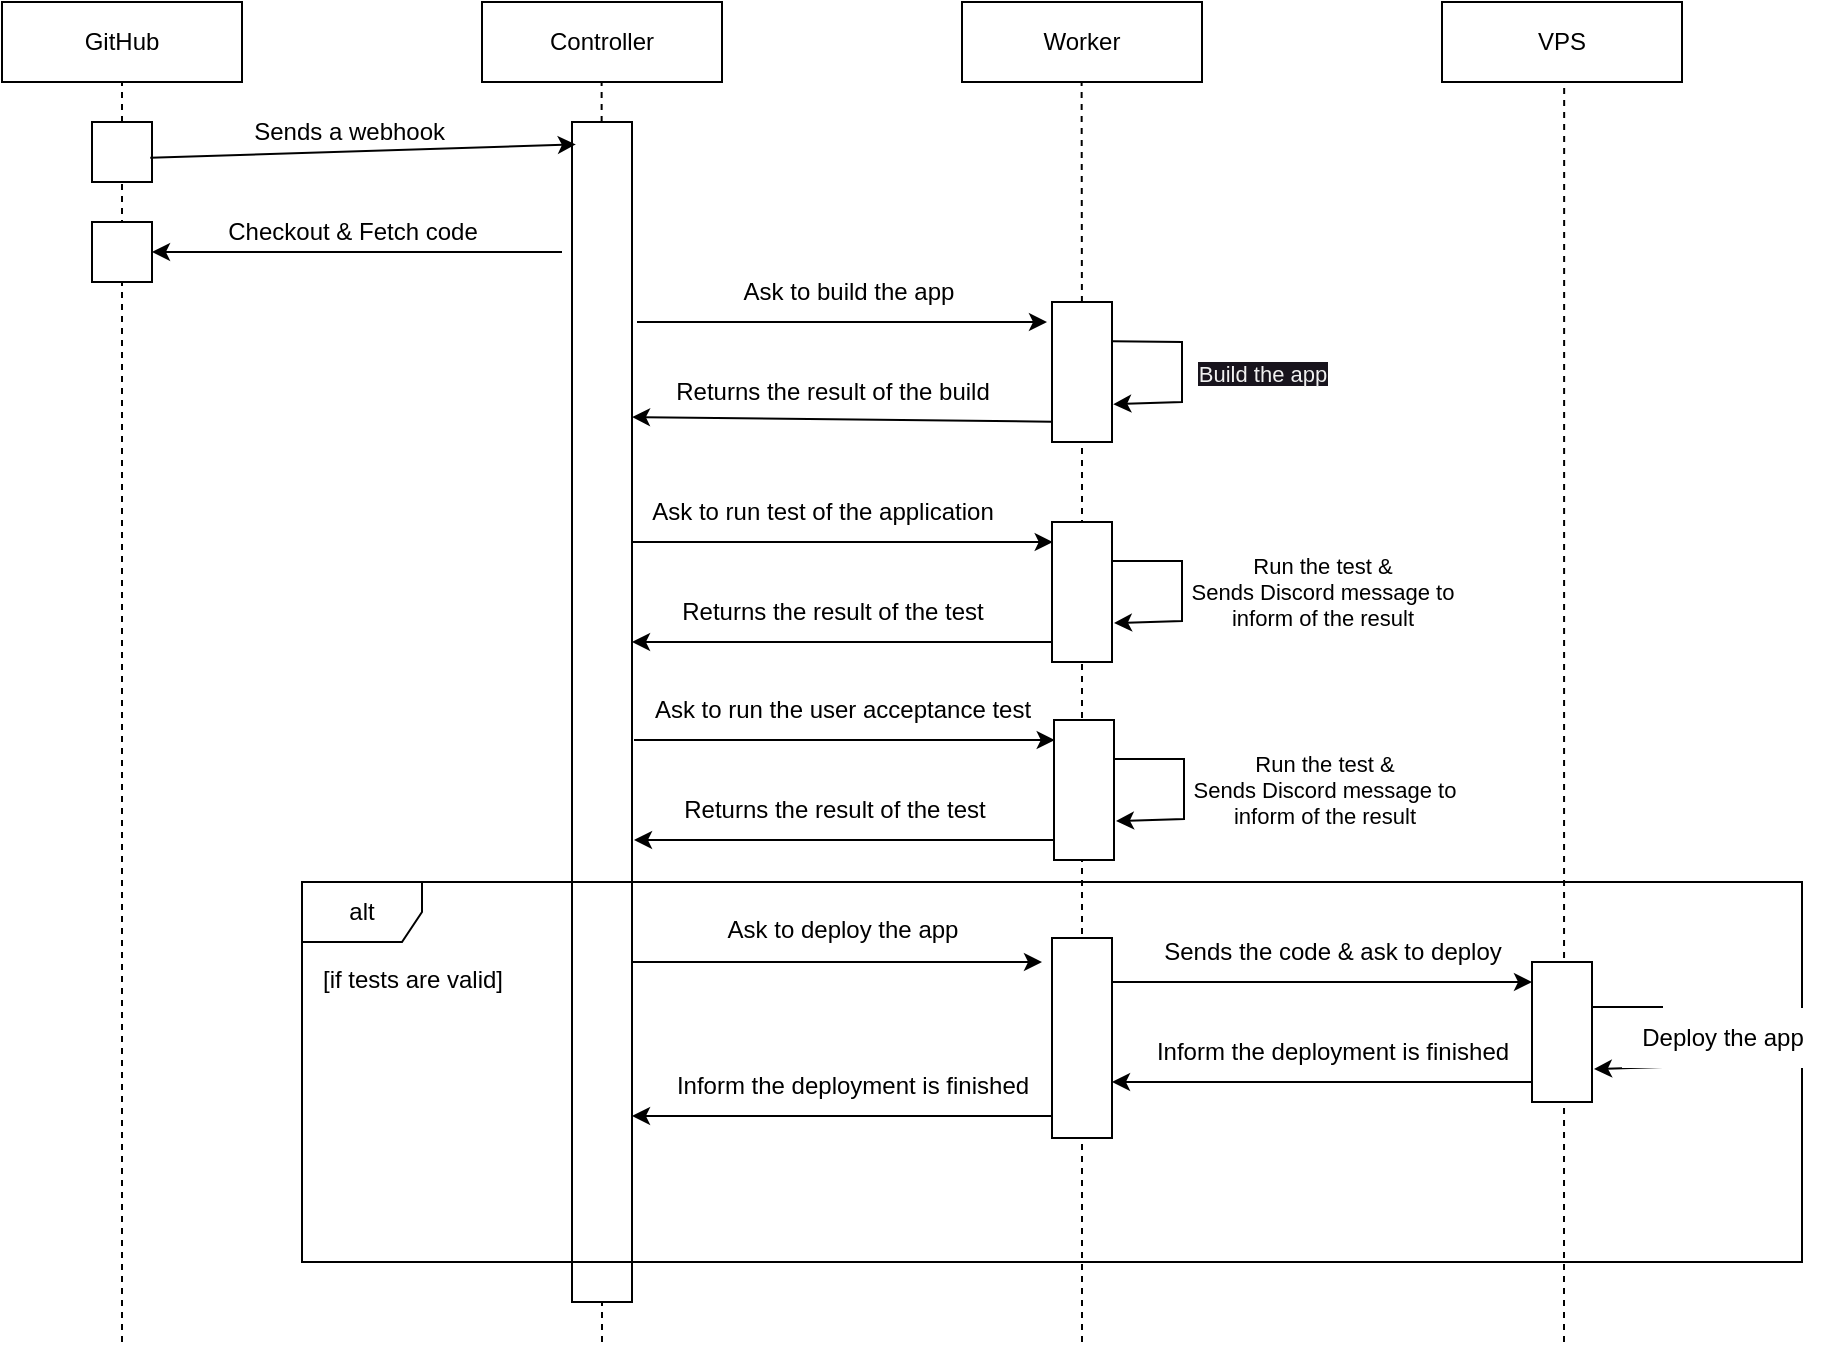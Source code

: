 <mxfile version="22.0.2" type="device">
  <diagram name="Page-1" id="2nM5SoZFGArTUCy69EC2">
    <mxGraphModel dx="1721" dy="727" grid="1" gridSize="10" guides="1" tooltips="1" connect="1" arrows="1" fold="1" page="1" pageScale="1" pageWidth="827" pageHeight="1169" math="0" shadow="0">
      <root>
        <mxCell id="0" />
        <mxCell id="1" parent="0" />
        <mxCell id="tepam9BYcmO-od-kQrQi-1" value="VPS" style="rounded=0;whiteSpace=wrap;html=1;" parent="1" vertex="1">
          <mxGeometry x="680" y="40" width="120" height="40" as="geometry" />
        </mxCell>
        <mxCell id="tepam9BYcmO-od-kQrQi-2" value="GitHub" style="rounded=0;whiteSpace=wrap;html=1;" parent="1" vertex="1">
          <mxGeometry x="-40" y="40" width="120" height="40" as="geometry" />
        </mxCell>
        <mxCell id="tepam9BYcmO-od-kQrQi-3" value="Controller" style="rounded=0;whiteSpace=wrap;html=1;" parent="1" vertex="1">
          <mxGeometry x="200" y="40" width="120" height="40" as="geometry" />
        </mxCell>
        <mxCell id="tepam9BYcmO-od-kQrQi-4" value="Worker" style="rounded=0;whiteSpace=wrap;html=1;" parent="1" vertex="1">
          <mxGeometry x="440" y="40" width="120" height="40" as="geometry" />
        </mxCell>
        <mxCell id="tepam9BYcmO-od-kQrQi-5" value="" style="endArrow=none;dashed=1;html=1;rounded=0;entryX=0.5;entryY=1;entryDx=0;entryDy=0;" parent="1" source="tepam9BYcmO-od-kQrQi-9" target="tepam9BYcmO-od-kQrQi-2" edge="1">
          <mxGeometry width="50" height="50" relative="1" as="geometry">
            <mxPoint x="20" y="1000" as="sourcePoint" />
            <mxPoint x="20" y="110" as="targetPoint" />
          </mxGeometry>
        </mxCell>
        <mxCell id="tepam9BYcmO-od-kQrQi-6" value="" style="endArrow=none;dashed=1;html=1;rounded=0;entryX=0.5;entryY=1;entryDx=0;entryDy=0;" parent="1" source="tepam9BYcmO-od-kQrQi-19" edge="1">
          <mxGeometry width="50" height="50" relative="1" as="geometry">
            <mxPoint x="499.81" y="1000" as="sourcePoint" />
            <mxPoint x="499.81" y="80" as="targetPoint" />
          </mxGeometry>
        </mxCell>
        <mxCell id="tepam9BYcmO-od-kQrQi-7" value="" style="endArrow=none;dashed=1;html=1;rounded=0;entryX=0.5;entryY=1;entryDx=0;entryDy=0;" parent="1" source="tepam9BYcmO-od-kQrQi-11" edge="1">
          <mxGeometry width="50" height="50" relative="1" as="geometry">
            <mxPoint x="259.81" y="1000" as="sourcePoint" />
            <mxPoint x="259.81" y="80" as="targetPoint" />
          </mxGeometry>
        </mxCell>
        <mxCell id="tepam9BYcmO-od-kQrQi-8" value="" style="endArrow=none;dashed=1;html=1;rounded=0;entryX=0.509;entryY=1.075;entryDx=0;entryDy=0;entryPerimeter=0;" parent="1" target="tepam9BYcmO-od-kQrQi-1" edge="1">
          <mxGeometry width="50" height="50" relative="1" as="geometry">
            <mxPoint x="741" y="710" as="sourcePoint" />
            <mxPoint x="739.47" y="90" as="targetPoint" />
          </mxGeometry>
        </mxCell>
        <mxCell id="tepam9BYcmO-od-kQrQi-10" value="" style="endArrow=none;dashed=1;html=1;rounded=0;entryX=0.5;entryY=1;entryDx=0;entryDy=0;" parent="1" target="tepam9BYcmO-od-kQrQi-9" edge="1">
          <mxGeometry width="50" height="50" relative="1" as="geometry">
            <mxPoint x="20" y="710" as="sourcePoint" />
            <mxPoint x="20" y="80" as="targetPoint" />
          </mxGeometry>
        </mxCell>
        <mxCell id="tepam9BYcmO-od-kQrQi-9" value="" style="rounded=0;whiteSpace=wrap;html=1;" parent="1" vertex="1">
          <mxGeometry x="5" y="100" width="30" height="30" as="geometry" />
        </mxCell>
        <mxCell id="tepam9BYcmO-od-kQrQi-12" value="" style="endArrow=none;dashed=1;html=1;rounded=0;entryX=0.5;entryY=1;entryDx=0;entryDy=0;" parent="1" target="tepam9BYcmO-od-kQrQi-11" edge="1">
          <mxGeometry width="50" height="50" relative="1" as="geometry">
            <mxPoint x="260" y="710" as="sourcePoint" />
            <mxPoint x="259.81" y="80" as="targetPoint" />
          </mxGeometry>
        </mxCell>
        <mxCell id="tepam9BYcmO-od-kQrQi-11" value="" style="rounded=0;whiteSpace=wrap;html=1;" parent="1" vertex="1">
          <mxGeometry x="245" y="100" width="30" height="590" as="geometry" />
        </mxCell>
        <mxCell id="tepam9BYcmO-od-kQrQi-13" value="" style="endArrow=classic;html=1;rounded=0;exitX=0.971;exitY=0.595;exitDx=0;exitDy=0;exitPerimeter=0;entryX=0.064;entryY=0.019;entryDx=0;entryDy=0;entryPerimeter=0;" parent="1" source="tepam9BYcmO-od-kQrQi-9" target="tepam9BYcmO-od-kQrQi-11" edge="1">
          <mxGeometry width="50" height="50" relative="1" as="geometry">
            <mxPoint x="40" y="130" as="sourcePoint" />
            <mxPoint x="240" y="120" as="targetPoint" />
          </mxGeometry>
        </mxCell>
        <mxCell id="tepam9BYcmO-od-kQrQi-15" value="Sends a webhook&amp;nbsp;" style="text;html=1;align=center;verticalAlign=middle;resizable=0;points=[];autosize=1;strokeColor=none;fillColor=none;" parent="1" vertex="1">
          <mxGeometry x="75" y="90" width="120" height="30" as="geometry" />
        </mxCell>
        <mxCell id="tepam9BYcmO-od-kQrQi-16" value="" style="rounded=0;whiteSpace=wrap;html=1;" parent="1" vertex="1">
          <mxGeometry x="5" y="150" width="30" height="30" as="geometry" />
        </mxCell>
        <mxCell id="tepam9BYcmO-od-kQrQi-17" value="" style="endArrow=classic;html=1;rounded=0;entryX=1;entryY=0.5;entryDx=0;entryDy=0;" parent="1" target="tepam9BYcmO-od-kQrQi-16" edge="1">
          <mxGeometry width="50" height="50" relative="1" as="geometry">
            <mxPoint x="240" y="165" as="sourcePoint" />
            <mxPoint x="120" y="170" as="targetPoint" />
          </mxGeometry>
        </mxCell>
        <mxCell id="tepam9BYcmO-od-kQrQi-18" value="Checkout &amp;amp; Fetch code" style="text;html=1;align=center;verticalAlign=middle;resizable=0;points=[];autosize=1;strokeColor=none;fillColor=none;" parent="1" vertex="1">
          <mxGeometry x="60" y="140" width="150" height="30" as="geometry" />
        </mxCell>
        <mxCell id="tepam9BYcmO-od-kQrQi-20" value="" style="endArrow=none;dashed=1;html=1;rounded=0;entryX=0.5;entryY=1;entryDx=0;entryDy=0;" parent="1" target="tepam9BYcmO-od-kQrQi-19" edge="1">
          <mxGeometry width="50" height="50" relative="1" as="geometry">
            <mxPoint x="500" y="710" as="sourcePoint" />
            <mxPoint x="499.81" y="80" as="targetPoint" />
          </mxGeometry>
        </mxCell>
        <mxCell id="tepam9BYcmO-od-kQrQi-19" value="" style="rounded=0;whiteSpace=wrap;html=1;" parent="1" vertex="1">
          <mxGeometry x="485" y="190" width="30" height="70" as="geometry" />
        </mxCell>
        <mxCell id="tepam9BYcmO-od-kQrQi-21" value="" style="endArrow=classic;html=1;rounded=0;" parent="1" edge="1">
          <mxGeometry width="50" height="50" relative="1" as="geometry">
            <mxPoint x="275" y="520" as="sourcePoint" />
            <mxPoint x="480" y="520" as="targetPoint" />
          </mxGeometry>
        </mxCell>
        <mxCell id="tepam9BYcmO-od-kQrQi-22" value="" style="endArrow=classic;html=1;rounded=0;exitX=1.014;exitY=0.28;exitDx=0;exitDy=0;exitPerimeter=0;entryX=1.021;entryY=0.73;entryDx=0;entryDy=0;entryPerimeter=0;" parent="1" source="tepam9BYcmO-od-kQrQi-19" target="tepam9BYcmO-od-kQrQi-19" edge="1">
          <mxGeometry width="50" height="50" relative="1" as="geometry">
            <mxPoint x="520" y="210" as="sourcePoint" />
            <mxPoint x="600" y="190" as="targetPoint" />
            <Array as="points">
              <mxPoint x="550" y="210" />
              <mxPoint x="550" y="240" />
            </Array>
          </mxGeometry>
        </mxCell>
        <mxCell id="tepam9BYcmO-od-kQrQi-25" value="&lt;meta charset=&quot;utf-8&quot;&gt;&lt;span style=&quot;color: rgb(240, 240, 240); font-family: Helvetica; font-size: 11px; font-style: normal; font-variant-ligatures: normal; font-variant-caps: normal; font-weight: 400; letter-spacing: normal; orphans: 2; text-align: center; text-indent: 0px; text-transform: none; widows: 2; word-spacing: 0px; -webkit-text-stroke-width: 0px; background-color: rgb(24, 20, 29); text-decoration-thickness: initial; text-decoration-style: initial; text-decoration-color: initial; float: none; display: inline !important;&quot;&gt;Build the app&lt;/span&gt;" style="edgeLabel;html=1;align=center;verticalAlign=middle;resizable=0;points=[];" parent="tepam9BYcmO-od-kQrQi-22" vertex="1" connectable="0">
          <mxGeometry x="0.052" y="-2" relative="1" as="geometry">
            <mxPoint x="42" y="-2" as="offset" />
          </mxGeometry>
        </mxCell>
        <mxCell id="tepam9BYcmO-od-kQrQi-23" value="" style="endArrow=classic;html=1;rounded=0;exitX=-0.002;exitY=0.855;exitDx=0;exitDy=0;exitPerimeter=0;entryX=1;entryY=0.25;entryDx=0;entryDy=0;" parent="1" source="tepam9BYcmO-od-kQrQi-19" target="tepam9BYcmO-od-kQrQi-11" edge="1">
          <mxGeometry width="50" height="50" relative="1" as="geometry">
            <mxPoint x="480" y="250" as="sourcePoint" />
            <mxPoint x="380" y="260" as="targetPoint" />
          </mxGeometry>
        </mxCell>
        <mxCell id="tepam9BYcmO-od-kQrQi-24" value="Ask to deploy the app" style="text;html=1;align=center;verticalAlign=middle;resizable=0;points=[];autosize=1;strokeColor=none;fillColor=none;" parent="1" vertex="1">
          <mxGeometry x="310" y="489" width="140" height="30" as="geometry" />
        </mxCell>
        <mxCell id="tepam9BYcmO-od-kQrQi-26" value="Returns the result of the build" style="text;html=1;align=center;verticalAlign=middle;resizable=0;points=[];autosize=1;strokeColor=none;fillColor=none;" parent="1" vertex="1">
          <mxGeometry x="285" y="220" width="180" height="30" as="geometry" />
        </mxCell>
        <mxCell id="tepam9BYcmO-od-kQrQi-27" value="" style="rounded=0;whiteSpace=wrap;html=1;" parent="1" vertex="1">
          <mxGeometry x="485" y="300" width="30" height="70" as="geometry" />
        </mxCell>
        <mxCell id="tepam9BYcmO-od-kQrQi-28" value="" style="endArrow=classic;html=1;rounded=0;entryX=0.012;entryY=0.143;entryDx=0;entryDy=0;entryPerimeter=0;" parent="1" target="tepam9BYcmO-od-kQrQi-27" edge="1">
          <mxGeometry width="50" height="50" relative="1" as="geometry">
            <mxPoint x="275" y="310" as="sourcePoint" />
            <mxPoint x="480" y="310" as="targetPoint" />
          </mxGeometry>
        </mxCell>
        <mxCell id="tepam9BYcmO-od-kQrQi-29" value="Ask to run test of the application" style="text;html=1;align=center;verticalAlign=middle;resizable=0;points=[];autosize=1;strokeColor=none;fillColor=none;" parent="1" vertex="1">
          <mxGeometry x="275" y="280" width="190" height="30" as="geometry" />
        </mxCell>
        <mxCell id="tepam9BYcmO-od-kQrQi-30" value="" style="endArrow=classic;html=1;rounded=0;exitX=1.014;exitY=0.28;exitDx=0;exitDy=0;exitPerimeter=0;entryX=1.021;entryY=0.73;entryDx=0;entryDy=0;entryPerimeter=0;" parent="1" edge="1">
          <mxGeometry width="50" height="50" relative="1" as="geometry">
            <mxPoint x="515" y="319.5" as="sourcePoint" />
            <mxPoint x="516" y="350.5" as="targetPoint" />
            <Array as="points">
              <mxPoint x="550" y="319.5" />
              <mxPoint x="550" y="349.5" />
            </Array>
          </mxGeometry>
        </mxCell>
        <mxCell id="tepam9BYcmO-od-kQrQi-31" value="Run the test &amp;amp; &lt;br&gt;Sends Discord message to &lt;br&gt;inform of the result" style="edgeLabel;html=1;align=center;verticalAlign=middle;resizable=0;points=[];" parent="tepam9BYcmO-od-kQrQi-30" vertex="1" connectable="0">
          <mxGeometry x="0.052" y="-2" relative="1" as="geometry">
            <mxPoint x="72" y="-2" as="offset" />
          </mxGeometry>
        </mxCell>
        <mxCell id="tepam9BYcmO-od-kQrQi-32" value="" style="endArrow=classic;html=1;rounded=0;exitX=-0.002;exitY=0.855;exitDx=0;exitDy=0;exitPerimeter=0;entryX=1.009;entryY=0.177;entryDx=0;entryDy=0;entryPerimeter=0;" parent="1" edge="1">
          <mxGeometry width="50" height="50" relative="1" as="geometry">
            <mxPoint x="485" y="360" as="sourcePoint" />
            <mxPoint x="275" y="360" as="targetPoint" />
          </mxGeometry>
        </mxCell>
        <mxCell id="tepam9BYcmO-od-kQrQi-33" value="Returns the result of the test" style="text;html=1;align=center;verticalAlign=middle;resizable=0;points=[];autosize=1;strokeColor=none;fillColor=none;" parent="1" vertex="1">
          <mxGeometry x="290" y="330" width="170" height="30" as="geometry" />
        </mxCell>
        <mxCell id="tepam9BYcmO-od-kQrQi-34" value="alt" style="shape=umlFrame;whiteSpace=wrap;html=1;pointerEvents=0;" parent="1" vertex="1">
          <mxGeometry x="110" y="480" width="750" height="190" as="geometry" />
        </mxCell>
        <mxCell id="tepam9BYcmO-od-kQrQi-35" value="[if tests are valid]" style="text;html=1;align=center;verticalAlign=middle;resizable=0;points=[];autosize=1;strokeColor=none;fillColor=none;" parent="1" vertex="1">
          <mxGeometry x="110" y="514" width="110" height="30" as="geometry" />
        </mxCell>
        <mxCell id="tepam9BYcmO-od-kQrQi-36" value="" style="rounded=0;whiteSpace=wrap;html=1;" parent="1" vertex="1">
          <mxGeometry x="485" y="508" width="30" height="100" as="geometry" />
        </mxCell>
        <mxCell id="tepam9BYcmO-od-kQrQi-38" value="" style="rounded=0;whiteSpace=wrap;html=1;" parent="1" vertex="1">
          <mxGeometry x="725" y="520" width="30" height="70" as="geometry" />
        </mxCell>
        <mxCell id="tepam9BYcmO-od-kQrQi-39" value="" style="endArrow=classic;html=1;rounded=0;entryX=0.012;entryY=0.143;entryDx=0;entryDy=0;entryPerimeter=0;" parent="1" edge="1">
          <mxGeometry width="50" height="50" relative="1" as="geometry">
            <mxPoint x="515" y="530" as="sourcePoint" />
            <mxPoint x="725" y="530" as="targetPoint" />
          </mxGeometry>
        </mxCell>
        <mxCell id="tepam9BYcmO-od-kQrQi-40" value="Sends the code &amp;amp; ask to deploy" style="text;html=1;align=center;verticalAlign=middle;resizable=0;points=[];autosize=1;strokeColor=none;fillColor=none;" parent="1" vertex="1">
          <mxGeometry x="530" y="500" width="190" height="30" as="geometry" />
        </mxCell>
        <mxCell id="tepam9BYcmO-od-kQrQi-41" value="" style="endArrow=classic;html=1;rounded=0;exitX=1.014;exitY=0.28;exitDx=0;exitDy=0;exitPerimeter=0;entryX=1.021;entryY=0.73;entryDx=0;entryDy=0;entryPerimeter=0;" parent="1" edge="1">
          <mxGeometry width="50" height="50" relative="1" as="geometry">
            <mxPoint x="755" y="542.5" as="sourcePoint" />
            <mxPoint x="756" y="573.5" as="targetPoint" />
            <Array as="points">
              <mxPoint x="790" y="542.5" />
              <mxPoint x="790" y="572.5" />
            </Array>
          </mxGeometry>
        </mxCell>
        <mxCell id="tepam9BYcmO-od-kQrQi-45" value="" style="endArrow=none;html=1;rounded=0;" parent="1" target="tepam9BYcmO-od-kQrQi-34" edge="1">
          <mxGeometry width="50" height="50" relative="1" as="geometry">
            <mxPoint x="110" y="660" as="sourcePoint" />
            <mxPoint x="160" y="610" as="targetPoint" />
          </mxGeometry>
        </mxCell>
        <mxCell id="tepam9BYcmO-od-kQrQi-47" value="" style="endArrow=classic;html=1;rounded=0;exitX=-0.002;exitY=0.855;exitDx=0;exitDy=0;exitPerimeter=0;entryX=1.009;entryY=0.177;entryDx=0;entryDy=0;entryPerimeter=0;" parent="1" edge="1">
          <mxGeometry width="50" height="50" relative="1" as="geometry">
            <mxPoint x="725" y="580" as="sourcePoint" />
            <mxPoint x="515" y="580" as="targetPoint" />
          </mxGeometry>
        </mxCell>
        <mxCell id="tepam9BYcmO-od-kQrQi-48" value="Inform the deployment is finished" style="text;html=1;align=center;verticalAlign=middle;resizable=0;points=[];autosize=1;strokeColor=none;fillColor=none;" parent="1" vertex="1">
          <mxGeometry x="525" y="550" width="200" height="30" as="geometry" />
        </mxCell>
        <mxCell id="tepam9BYcmO-od-kQrQi-49" value="Deploy the app" style="text;html=1;align=center;verticalAlign=middle;resizable=0;points=[];autosize=1;strokeColor=none;fillColor=default;" parent="1" vertex="1">
          <mxGeometry x="770" y="543" width="100" height="30" as="geometry" />
        </mxCell>
        <mxCell id="tepam9BYcmO-od-kQrQi-50" value="" style="endArrow=classic;html=1;rounded=0;exitX=-0.002;exitY=0.855;exitDx=0;exitDy=0;exitPerimeter=0;entryX=1.009;entryY=0.177;entryDx=0;entryDy=0;entryPerimeter=0;" parent="1" edge="1">
          <mxGeometry width="50" height="50" relative="1" as="geometry">
            <mxPoint x="485" y="597" as="sourcePoint" />
            <mxPoint x="275" y="597" as="targetPoint" />
          </mxGeometry>
        </mxCell>
        <mxCell id="tepam9BYcmO-od-kQrQi-51" value="Inform the deployment is finished" style="text;html=1;align=center;verticalAlign=middle;resizable=0;points=[];autosize=1;strokeColor=none;fillColor=none;" parent="1" vertex="1">
          <mxGeometry x="285" y="567" width="200" height="30" as="geometry" />
        </mxCell>
        <mxCell id="tepam9BYcmO-od-kQrQi-52" value="" style="endArrow=classic;html=1;rounded=0;" parent="1" edge="1">
          <mxGeometry width="50" height="50" relative="1" as="geometry">
            <mxPoint x="277.5" y="200" as="sourcePoint" />
            <mxPoint x="482.5" y="200" as="targetPoint" />
          </mxGeometry>
        </mxCell>
        <mxCell id="tepam9BYcmO-od-kQrQi-53" value="Ask to build the app" style="text;html=1;align=center;verticalAlign=middle;resizable=0;points=[];autosize=1;strokeColor=none;fillColor=none;" parent="1" vertex="1">
          <mxGeometry x="317.5" y="170" width="130" height="30" as="geometry" />
        </mxCell>
        <mxCell id="tepam9BYcmO-od-kQrQi-54" value="" style="rounded=0;whiteSpace=wrap;html=1;" parent="1" vertex="1">
          <mxGeometry x="486" y="399" width="30" height="70" as="geometry" />
        </mxCell>
        <mxCell id="tepam9BYcmO-od-kQrQi-55" value="" style="endArrow=classic;html=1;rounded=0;entryX=0.012;entryY=0.143;entryDx=0;entryDy=0;entryPerimeter=0;" parent="1" target="tepam9BYcmO-od-kQrQi-54" edge="1">
          <mxGeometry width="50" height="50" relative="1" as="geometry">
            <mxPoint x="276" y="409" as="sourcePoint" />
            <mxPoint x="481" y="409" as="targetPoint" />
          </mxGeometry>
        </mxCell>
        <mxCell id="tepam9BYcmO-od-kQrQi-56" value="Ask to run the user acceptance test" style="text;html=1;align=center;verticalAlign=middle;resizable=0;points=[];autosize=1;strokeColor=none;fillColor=none;" parent="1" vertex="1">
          <mxGeometry x="275" y="379" width="210" height="30" as="geometry" />
        </mxCell>
        <mxCell id="tepam9BYcmO-od-kQrQi-57" value="" style="endArrow=classic;html=1;rounded=0;exitX=1.014;exitY=0.28;exitDx=0;exitDy=0;exitPerimeter=0;entryX=1.021;entryY=0.73;entryDx=0;entryDy=0;entryPerimeter=0;" parent="1" edge="1">
          <mxGeometry width="50" height="50" relative="1" as="geometry">
            <mxPoint x="516" y="418.5" as="sourcePoint" />
            <mxPoint x="517" y="449.5" as="targetPoint" />
            <Array as="points">
              <mxPoint x="551" y="418.5" />
              <mxPoint x="551" y="448.5" />
            </Array>
          </mxGeometry>
        </mxCell>
        <mxCell id="tepam9BYcmO-od-kQrQi-58" value="Run the test &amp;amp; &lt;br&gt;Sends Discord message to &lt;br&gt;inform of the result" style="edgeLabel;html=1;align=center;verticalAlign=middle;resizable=0;points=[];" parent="tepam9BYcmO-od-kQrQi-57" vertex="1" connectable="0">
          <mxGeometry x="0.052" y="-2" relative="1" as="geometry">
            <mxPoint x="72" y="-2" as="offset" />
          </mxGeometry>
        </mxCell>
        <mxCell id="tepam9BYcmO-od-kQrQi-59" value="" style="endArrow=classic;html=1;rounded=0;exitX=-0.002;exitY=0.855;exitDx=0;exitDy=0;exitPerimeter=0;entryX=1.009;entryY=0.177;entryDx=0;entryDy=0;entryPerimeter=0;" parent="1" edge="1">
          <mxGeometry width="50" height="50" relative="1" as="geometry">
            <mxPoint x="486" y="459" as="sourcePoint" />
            <mxPoint x="276" y="459" as="targetPoint" />
          </mxGeometry>
        </mxCell>
        <mxCell id="tepam9BYcmO-od-kQrQi-60" value="Returns the result of the test" style="text;html=1;align=center;verticalAlign=middle;resizable=0;points=[];autosize=1;strokeColor=none;fillColor=none;" parent="1" vertex="1">
          <mxGeometry x="291" y="429" width="170" height="30" as="geometry" />
        </mxCell>
      </root>
    </mxGraphModel>
  </diagram>
</mxfile>
